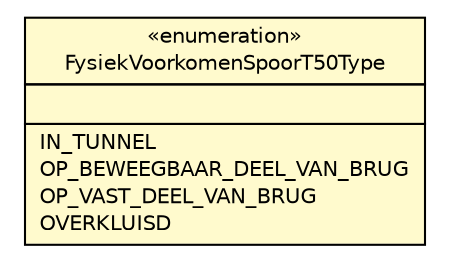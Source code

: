 #!/usr/local/bin/dot
#
# Class diagram 
# Generated by UMLGraph version R5_6-24-gf6e263 (http://www.umlgraph.org/)
#

digraph G {
	edge [fontname="Helvetica",fontsize=10,labelfontname="Helvetica",labelfontsize=10];
	node [fontname="Helvetica",fontsize=10,shape=plaintext];
	nodesep=0.25;
	ranksep=0.5;
	// nl.b3p.topnl.top50nl.FysiekVoorkomenSpoorT50Type
	c18409 [label=<<table title="nl.b3p.topnl.top50nl.FysiekVoorkomenSpoorT50Type" border="0" cellborder="1" cellspacing="0" cellpadding="2" port="p" bgcolor="lemonChiffon" href="./FysiekVoorkomenSpoorT50Type.html">
		<tr><td><table border="0" cellspacing="0" cellpadding="1">
<tr><td align="center" balign="center"> &#171;enumeration&#187; </td></tr>
<tr><td align="center" balign="center"> FysiekVoorkomenSpoorT50Type </td></tr>
		</table></td></tr>
		<tr><td><table border="0" cellspacing="0" cellpadding="1">
<tr><td align="left" balign="left">  </td></tr>
		</table></td></tr>
		<tr><td><table border="0" cellspacing="0" cellpadding="1">
<tr><td align="left" balign="left"> IN_TUNNEL </td></tr>
<tr><td align="left" balign="left"> OP_BEWEEGBAAR_DEEL_VAN_BRUG </td></tr>
<tr><td align="left" balign="left"> OP_VAST_DEEL_VAN_BRUG </td></tr>
<tr><td align="left" balign="left"> OVERKLUISD </td></tr>
		</table></td></tr>
		</table>>, URL="./FysiekVoorkomenSpoorT50Type.html", fontname="Helvetica", fontcolor="black", fontsize=10.0];
}

